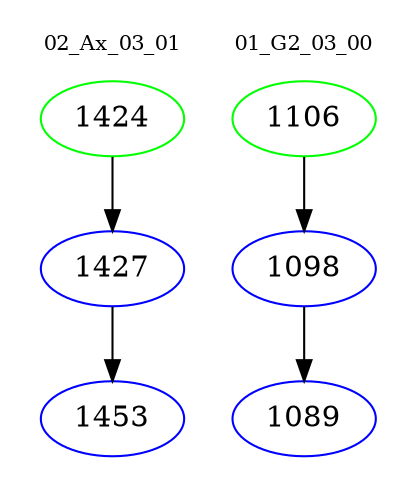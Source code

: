 digraph{
subgraph cluster_0 {
color = white
label = "02_Ax_03_01";
fontsize=10;
T0_1424 [label="1424", color="green"]
T0_1424 -> T0_1427 [color="black"]
T0_1427 [label="1427", color="blue"]
T0_1427 -> T0_1453 [color="black"]
T0_1453 [label="1453", color="blue"]
}
subgraph cluster_1 {
color = white
label = "01_G2_03_00";
fontsize=10;
T1_1106 [label="1106", color="green"]
T1_1106 -> T1_1098 [color="black"]
T1_1098 [label="1098", color="blue"]
T1_1098 -> T1_1089 [color="black"]
T1_1089 [label="1089", color="blue"]
}
}
